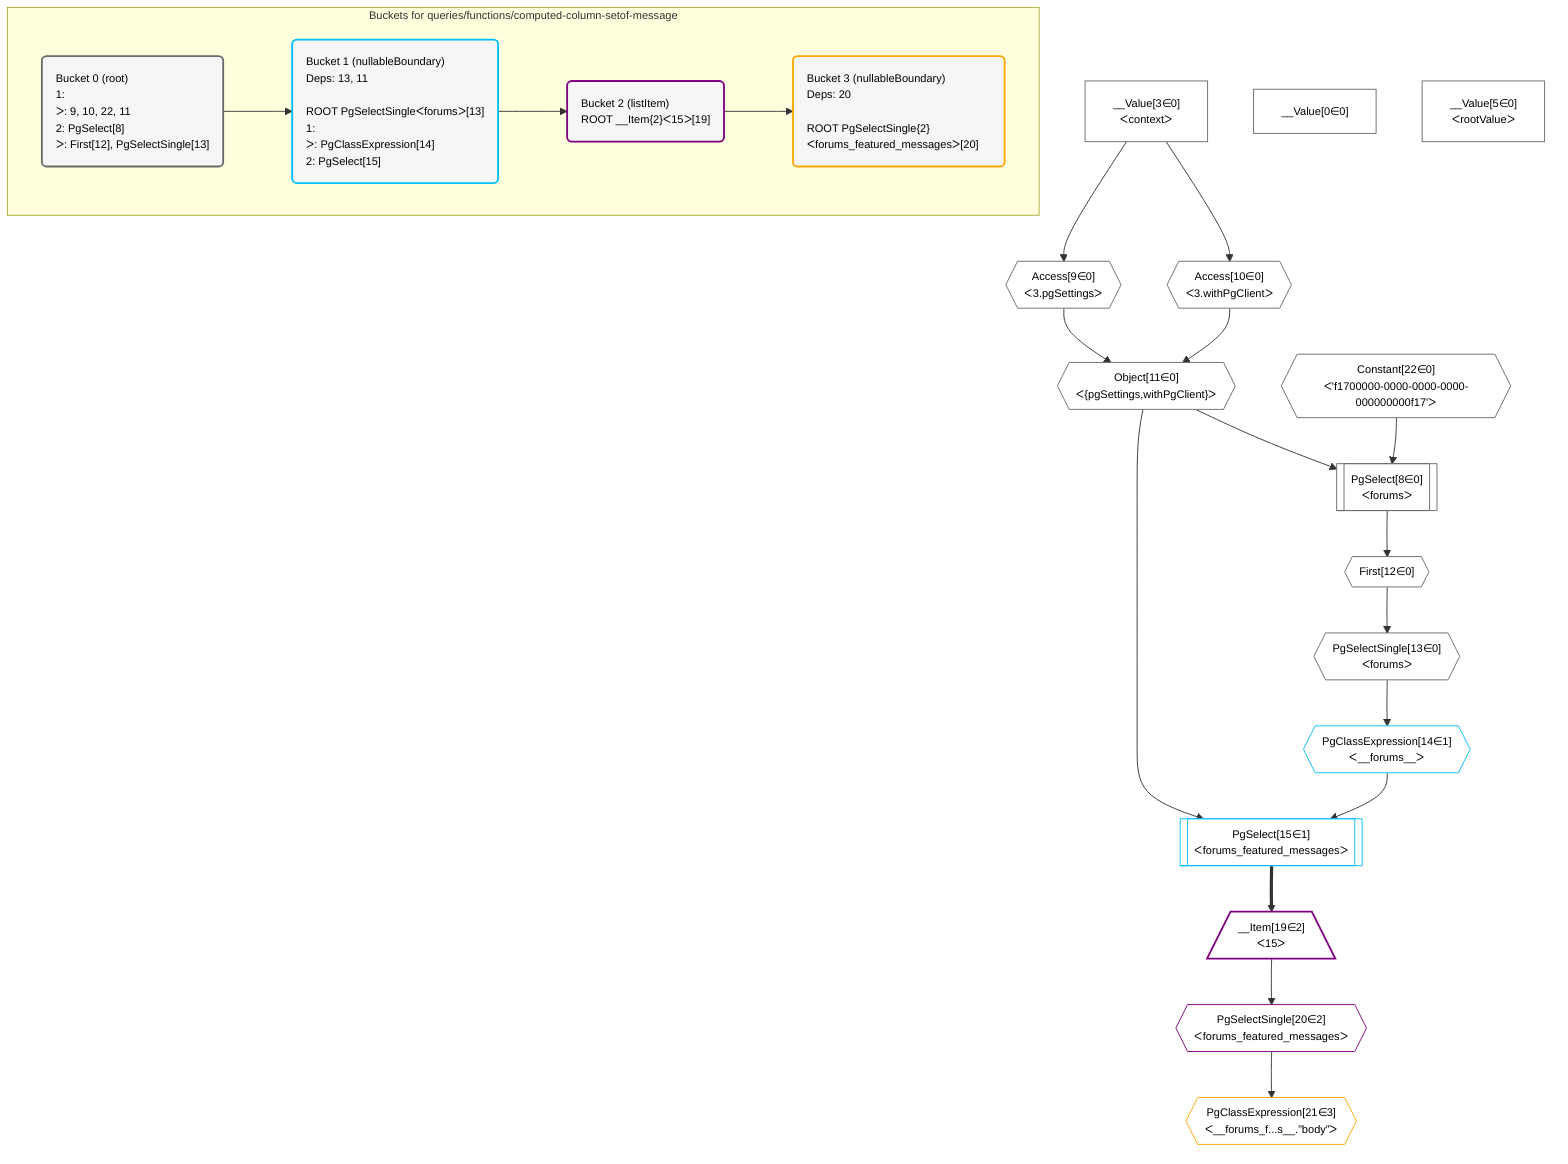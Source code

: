 %%{init: {'themeVariables': { 'fontSize': '12px'}}}%%
graph TD
    classDef path fill:#eee,stroke:#000,color:#000
    classDef plan fill:#fff,stroke-width:1px,color:#000
    classDef itemplan fill:#fff,stroke-width:2px,color:#000
    classDef unbatchedplan fill:#dff,stroke-width:1px,color:#000
    classDef sideeffectplan fill:#fcc,stroke-width:2px,color:#000
    classDef bucket fill:#f6f6f6,color:#000,stroke-width:2px,text-align:left


    %% plan dependencies
    PgSelect8[["PgSelect[8∈0]<br />ᐸforumsᐳ"]]:::plan
    Object11{{"Object[11∈0]<br />ᐸ{pgSettings,withPgClient}ᐳ"}}:::plan
    Constant22{{"Constant[22∈0]<br />ᐸ'f1700000-0000-0000-0000-000000000f17'ᐳ"}}:::plan
    Object11 & Constant22 --> PgSelect8
    Access9{{"Access[9∈0]<br />ᐸ3.pgSettingsᐳ"}}:::plan
    Access10{{"Access[10∈0]<br />ᐸ3.withPgClientᐳ"}}:::plan
    Access9 & Access10 --> Object11
    __Value3["__Value[3∈0]<br />ᐸcontextᐳ"]:::plan
    __Value3 --> Access9
    __Value3 --> Access10
    First12{{"First[12∈0]"}}:::plan
    PgSelect8 --> First12
    PgSelectSingle13{{"PgSelectSingle[13∈0]<br />ᐸforumsᐳ"}}:::plan
    First12 --> PgSelectSingle13
    __Value0["__Value[0∈0]"]:::plan
    __Value5["__Value[5∈0]<br />ᐸrootValueᐳ"]:::plan
    PgSelect15[["PgSelect[15∈1]<br />ᐸforums_featured_messagesᐳ"]]:::plan
    PgClassExpression14{{"PgClassExpression[14∈1]<br />ᐸ__forums__ᐳ"}}:::plan
    Object11 & PgClassExpression14 --> PgSelect15
    PgSelectSingle13 --> PgClassExpression14
    __Item19[/"__Item[19∈2]<br />ᐸ15ᐳ"\]:::itemplan
    PgSelect15 ==> __Item19
    PgSelectSingle20{{"PgSelectSingle[20∈2]<br />ᐸforums_featured_messagesᐳ"}}:::plan
    __Item19 --> PgSelectSingle20
    PgClassExpression21{{"PgClassExpression[21∈3]<br />ᐸ__forums_f...s__.”body”ᐳ"}}:::plan
    PgSelectSingle20 --> PgClassExpression21

    %% define steps

    subgraph "Buckets for queries/functions/computed-column-setof-message"
    Bucket0("Bucket 0 (root)<br />1: <br />ᐳ: 9, 10, 22, 11<br />2: PgSelect[8]<br />ᐳ: First[12], PgSelectSingle[13]"):::bucket
    classDef bucket0 stroke:#696969
    class Bucket0,__Value0,__Value3,__Value5,PgSelect8,Access9,Access10,Object11,First12,PgSelectSingle13,Constant22 bucket0
    Bucket1("Bucket 1 (nullableBoundary)<br />Deps: 13, 11<br /><br />ROOT PgSelectSingleᐸforumsᐳ[13]<br />1: <br />ᐳ: PgClassExpression[14]<br />2: PgSelect[15]"):::bucket
    classDef bucket1 stroke:#00bfff
    class Bucket1,PgClassExpression14,PgSelect15 bucket1
    Bucket2("Bucket 2 (listItem)<br />ROOT __Item{2}ᐸ15ᐳ[19]"):::bucket
    classDef bucket2 stroke:#7f007f
    class Bucket2,__Item19,PgSelectSingle20 bucket2
    Bucket3("Bucket 3 (nullableBoundary)<br />Deps: 20<br /><br />ROOT PgSelectSingle{2}ᐸforums_featured_messagesᐳ[20]"):::bucket
    classDef bucket3 stroke:#ffa500
    class Bucket3,PgClassExpression21 bucket3
    Bucket0 --> Bucket1
    Bucket1 --> Bucket2
    Bucket2 --> Bucket3
    end